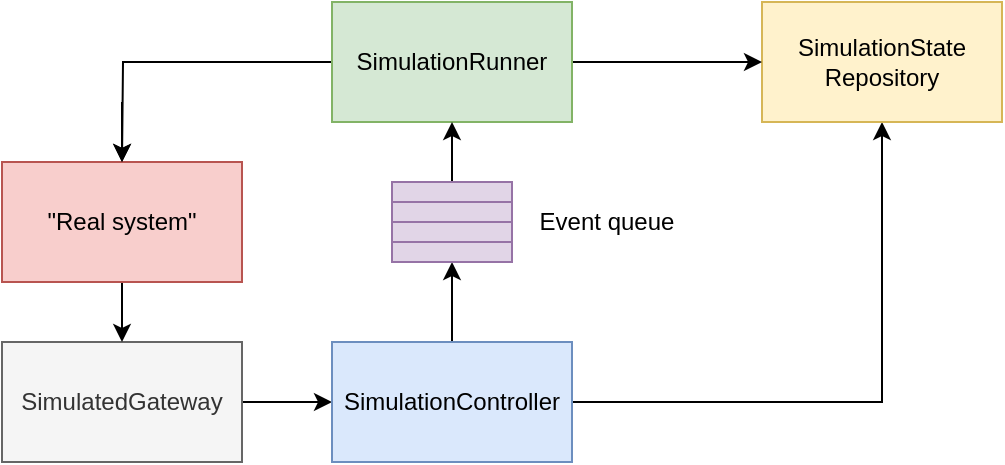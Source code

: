 <mxfile pages="1" version="11.2.4" type="device"><diagram id="v6wH87Oiih6sekImalTV" name="Page-1"><mxGraphModel dx="1246" dy="701" grid="1" gridSize="10" guides="1" tooltips="1" connect="1" arrows="1" fold="1" page="1" pageScale="1" pageWidth="850" pageHeight="1100" math="0" shadow="0"><root><mxCell id="0"/><mxCell id="1" parent="0"/><mxCell id="_nN10ph7F79uGjppQ_8x-25" value="" style="edgeStyle=orthogonalEdgeStyle;rounded=0;orthogonalLoop=1;jettySize=auto;html=1;" parent="1" source="_nN10ph7F79uGjppQ_8x-1" target="_nN10ph7F79uGjppQ_8x-24" edge="1"><mxGeometry relative="1" as="geometry"/></mxCell><mxCell id="_nN10ph7F79uGjppQ_8x-1" value="SimulatedGateway" style="rounded=0;whiteSpace=wrap;html=1;fillColor=#f5f5f5;strokeColor=#666666;fontColor=#333333;" parent="1" vertex="1"><mxGeometry x="270" y="280" width="120" height="60" as="geometry"/></mxCell><mxCell id="_nN10ph7F79uGjppQ_8x-28" style="edgeStyle=orthogonalEdgeStyle;rounded=0;orthogonalLoop=1;jettySize=auto;html=1;exitX=0.5;exitY=0;exitDx=0;exitDy=0;entryX=0.5;entryY=1;entryDx=0;entryDy=0;" parent="1" source="_nN10ph7F79uGjppQ_8x-24" target="_nN10ph7F79uGjppQ_8x-18" edge="1"><mxGeometry relative="1" as="geometry"/></mxCell><mxCell id="JUeLAO62z281RcqUYDx4-2" style="edgeStyle=orthogonalEdgeStyle;rounded=0;orthogonalLoop=1;jettySize=auto;html=1;exitX=1;exitY=0.5;exitDx=0;exitDy=0;entryX=0.5;entryY=1;entryDx=0;entryDy=0;" edge="1" parent="1" source="_nN10ph7F79uGjppQ_8x-24" target="_nN10ph7F79uGjppQ_8x-6"><mxGeometry relative="1" as="geometry"/></mxCell><mxCell id="_nN10ph7F79uGjppQ_8x-24" value="SimulationController" style="rounded=0;whiteSpace=wrap;html=1;fillColor=#dae8fc;strokeColor=#6c8ebf;" parent="1" vertex="1"><mxGeometry x="435" y="280" width="120" height="60" as="geometry"/></mxCell><mxCell id="_nN10ph7F79uGjppQ_8x-3" style="edgeStyle=orthogonalEdgeStyle;rounded=0;orthogonalLoop=1;jettySize=auto;html=1;exitX=0.5;exitY=1;exitDx=0;exitDy=0;" parent="1" source="_nN10ph7F79uGjppQ_8x-2" target="_nN10ph7F79uGjppQ_8x-1" edge="1"><mxGeometry relative="1" as="geometry"/></mxCell><mxCell id="_nN10ph7F79uGjppQ_8x-2" value="&quot;Real system&quot;" style="rounded=0;whiteSpace=wrap;html=1;fillColor=#f8cecc;strokeColor=#b85450;" parent="1" vertex="1"><mxGeometry x="270" y="190" width="120" height="60" as="geometry"/></mxCell><mxCell id="_nN10ph7F79uGjppQ_8x-5" style="edgeStyle=orthogonalEdgeStyle;rounded=0;orthogonalLoop=1;jettySize=auto;html=1;exitX=0.5;exitY=1;exitDx=0;exitDy=0;entryX=0.5;entryY=0;entryDx=0;entryDy=0;" parent="1" target="_nN10ph7F79uGjppQ_8x-2" edge="1"><mxGeometry relative="1" as="geometry"><mxPoint x="330" y="160" as="sourcePoint"/></mxGeometry></mxCell><mxCell id="_nN10ph7F79uGjppQ_8x-6" value="SimulationState&lt;br&gt;Repository" style="rounded=0;whiteSpace=wrap;html=1;fillColor=#fff2cc;strokeColor=#d6b656;" parent="1" vertex="1"><mxGeometry x="650" y="110" width="120" height="60" as="geometry"/></mxCell><mxCell id="_nN10ph7F79uGjppQ_8x-23" style="edgeStyle=orthogonalEdgeStyle;rounded=0;orthogonalLoop=1;jettySize=auto;html=1;exitX=1;exitY=0.5;exitDx=0;exitDy=0;entryX=0;entryY=0.5;entryDx=0;entryDy=0;" parent="1" source="_nN10ph7F79uGjppQ_8x-7" target="_nN10ph7F79uGjppQ_8x-6" edge="1"><mxGeometry relative="1" as="geometry"/></mxCell><mxCell id="_nN10ph7F79uGjppQ_8x-27" style="edgeStyle=orthogonalEdgeStyle;rounded=0;orthogonalLoop=1;jettySize=auto;html=1;exitX=0;exitY=0.5;exitDx=0;exitDy=0;" parent="1" source="_nN10ph7F79uGjppQ_8x-7" edge="1"><mxGeometry relative="1" as="geometry"><mxPoint x="330" y="190" as="targetPoint"/></mxGeometry></mxCell><mxCell id="_nN10ph7F79uGjppQ_8x-7" value="SimulationRunner" style="rounded=0;whiteSpace=wrap;html=1;fillColor=#d5e8d4;strokeColor=#82b366;" parent="1" vertex="1"><mxGeometry x="435" y="110" width="120" height="60" as="geometry"/></mxCell><mxCell id="_nN10ph7F79uGjppQ_8x-22" style="edgeStyle=orthogonalEdgeStyle;rounded=0;orthogonalLoop=1;jettySize=auto;html=1;exitX=0.5;exitY=0;exitDx=0;exitDy=0;entryX=0.5;entryY=1;entryDx=0;entryDy=0;" parent="1" source="_nN10ph7F79uGjppQ_8x-15" target="_nN10ph7F79uGjppQ_8x-7" edge="1"><mxGeometry relative="1" as="geometry"/></mxCell><mxCell id="_nN10ph7F79uGjppQ_8x-15" value="" style="rounded=0;whiteSpace=wrap;html=1;fillColor=#e1d5e7;strokeColor=#9673a6;" parent="1" vertex="1"><mxGeometry x="465" y="200" width="60" height="10" as="geometry"/></mxCell><mxCell id="_nN10ph7F79uGjppQ_8x-16" value="" style="rounded=0;whiteSpace=wrap;html=1;fillColor=#e1d5e7;strokeColor=#9673a6;" parent="1" vertex="1"><mxGeometry x="465" y="210" width="60" height="10" as="geometry"/></mxCell><mxCell id="_nN10ph7F79uGjppQ_8x-17" value="" style="rounded=0;whiteSpace=wrap;html=1;fillColor=#e1d5e7;strokeColor=#9673a6;" parent="1" vertex="1"><mxGeometry x="465" y="220" width="60" height="10" as="geometry"/></mxCell><mxCell id="_nN10ph7F79uGjppQ_8x-18" value="" style="rounded=0;whiteSpace=wrap;html=1;fillColor=#e1d5e7;strokeColor=#9673a6;" parent="1" vertex="1"><mxGeometry x="465" y="230" width="60" height="10" as="geometry"/></mxCell><mxCell id="JUeLAO62z281RcqUYDx4-1" value="Event queue" style="text;html=1;strokeColor=none;fillColor=none;align=center;verticalAlign=middle;whiteSpace=wrap;rounded=0;" vertex="1" parent="1"><mxGeometry x="535" y="210" width="75" height="20" as="geometry"/></mxCell></root></mxGraphModel></diagram></mxfile>